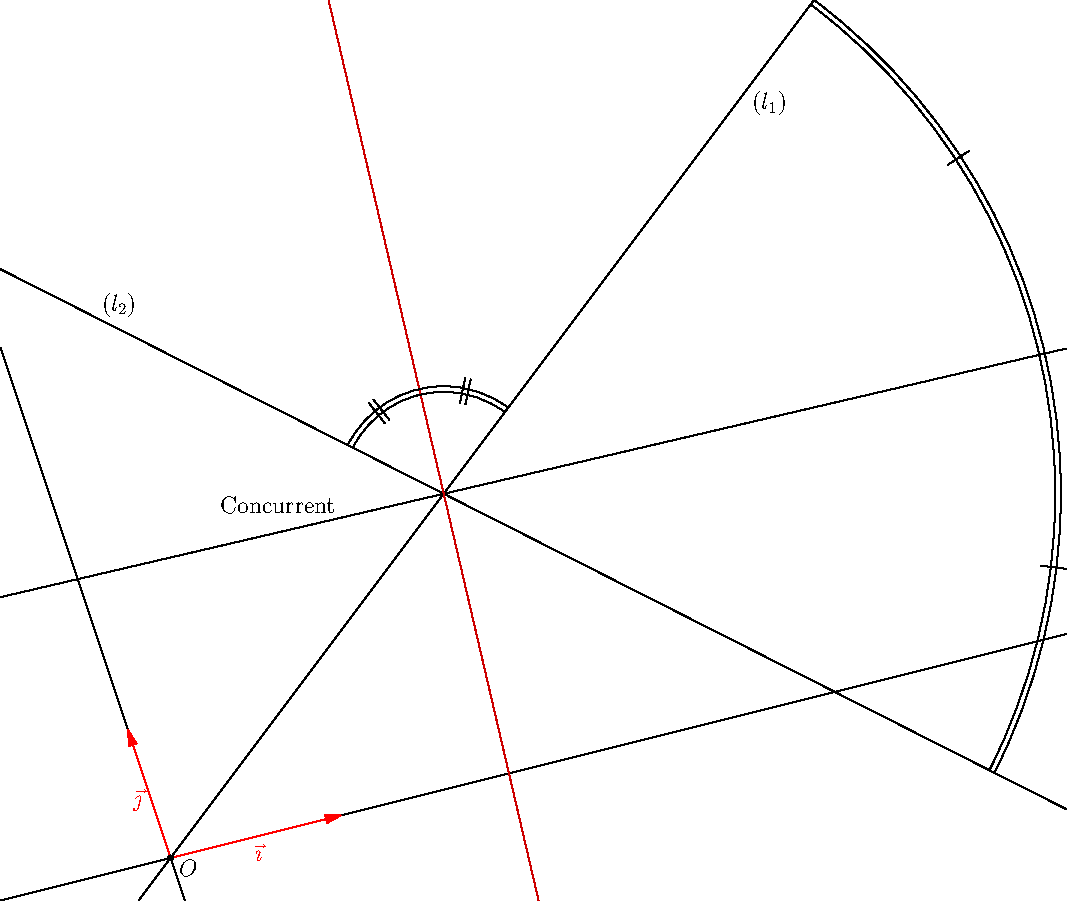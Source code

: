 unitsize(3cm);
import geometry;

currentcoordsys=cartesiansystem((2,1),i=(1,0.25),j=(-0.25,.75));
show(lo=Label("$O$",align=SE+0.5E), currentcoordsys);

pair A=(1,1), B=(2,2);
line l1=line(A,B);
draw("$(l_1)$",l1);

line l2=rotate(100,(3,3))*l1;
draw("$(l_2)$",l2);
write(locate(intersectionpoint(l1,l2)));
/*<asyxml><view file="modules/geometry.asy" type="line" signature="bisector(line,line,real,bool)"/></asyxml>*/
line bis=bisector(l1,l2);
draw(bis);

line Bis=bisector(l1,l2,90);
draw(Bis,0.8*red);
markangleradiusfactor*=5;

/*<asyxml><view file="modules/geometry.asy" type="void" signature="markangle(picture,Label,int,real,real,line,line,arrowbar,pen,filltype,margin,marker)"/></asyxml>*/
markangle(2, l1, l2, StickIntervalMarker(2,2,true));
markangle(2, reverse(l2), l1, radius=6*markangleradius(), StickIntervalMarker(2,1,true));

/*<asyxml><view file="modules/geometry.asy" type="bool" signature="concurrent(...line[])"/></asyxml>*/
if (concurrent(bis,l1,l2,Bis)) label("Concurrent",(3,3), dir(135));

draw(box(locate((-1,0)),locate((5,5))),invisible);